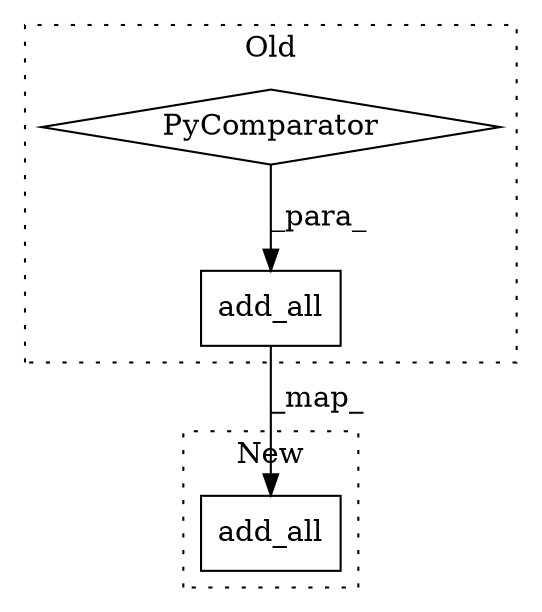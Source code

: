 digraph G {
subgraph cluster0 {
1 [label="add_all" a="32" s="2256,2277" l="8,1" shape="box"];
3 [label="PyComparator" a="113" s="2199" l="35" shape="diamond"];
label = "Old";
style="dotted";
}
subgraph cluster1 {
2 [label="add_all" a="32" s="2080,2205" l="19,-3" shape="box"];
label = "New";
style="dotted";
}
1 -> 2 [label="_map_"];
3 -> 1 [label="_para_"];
}